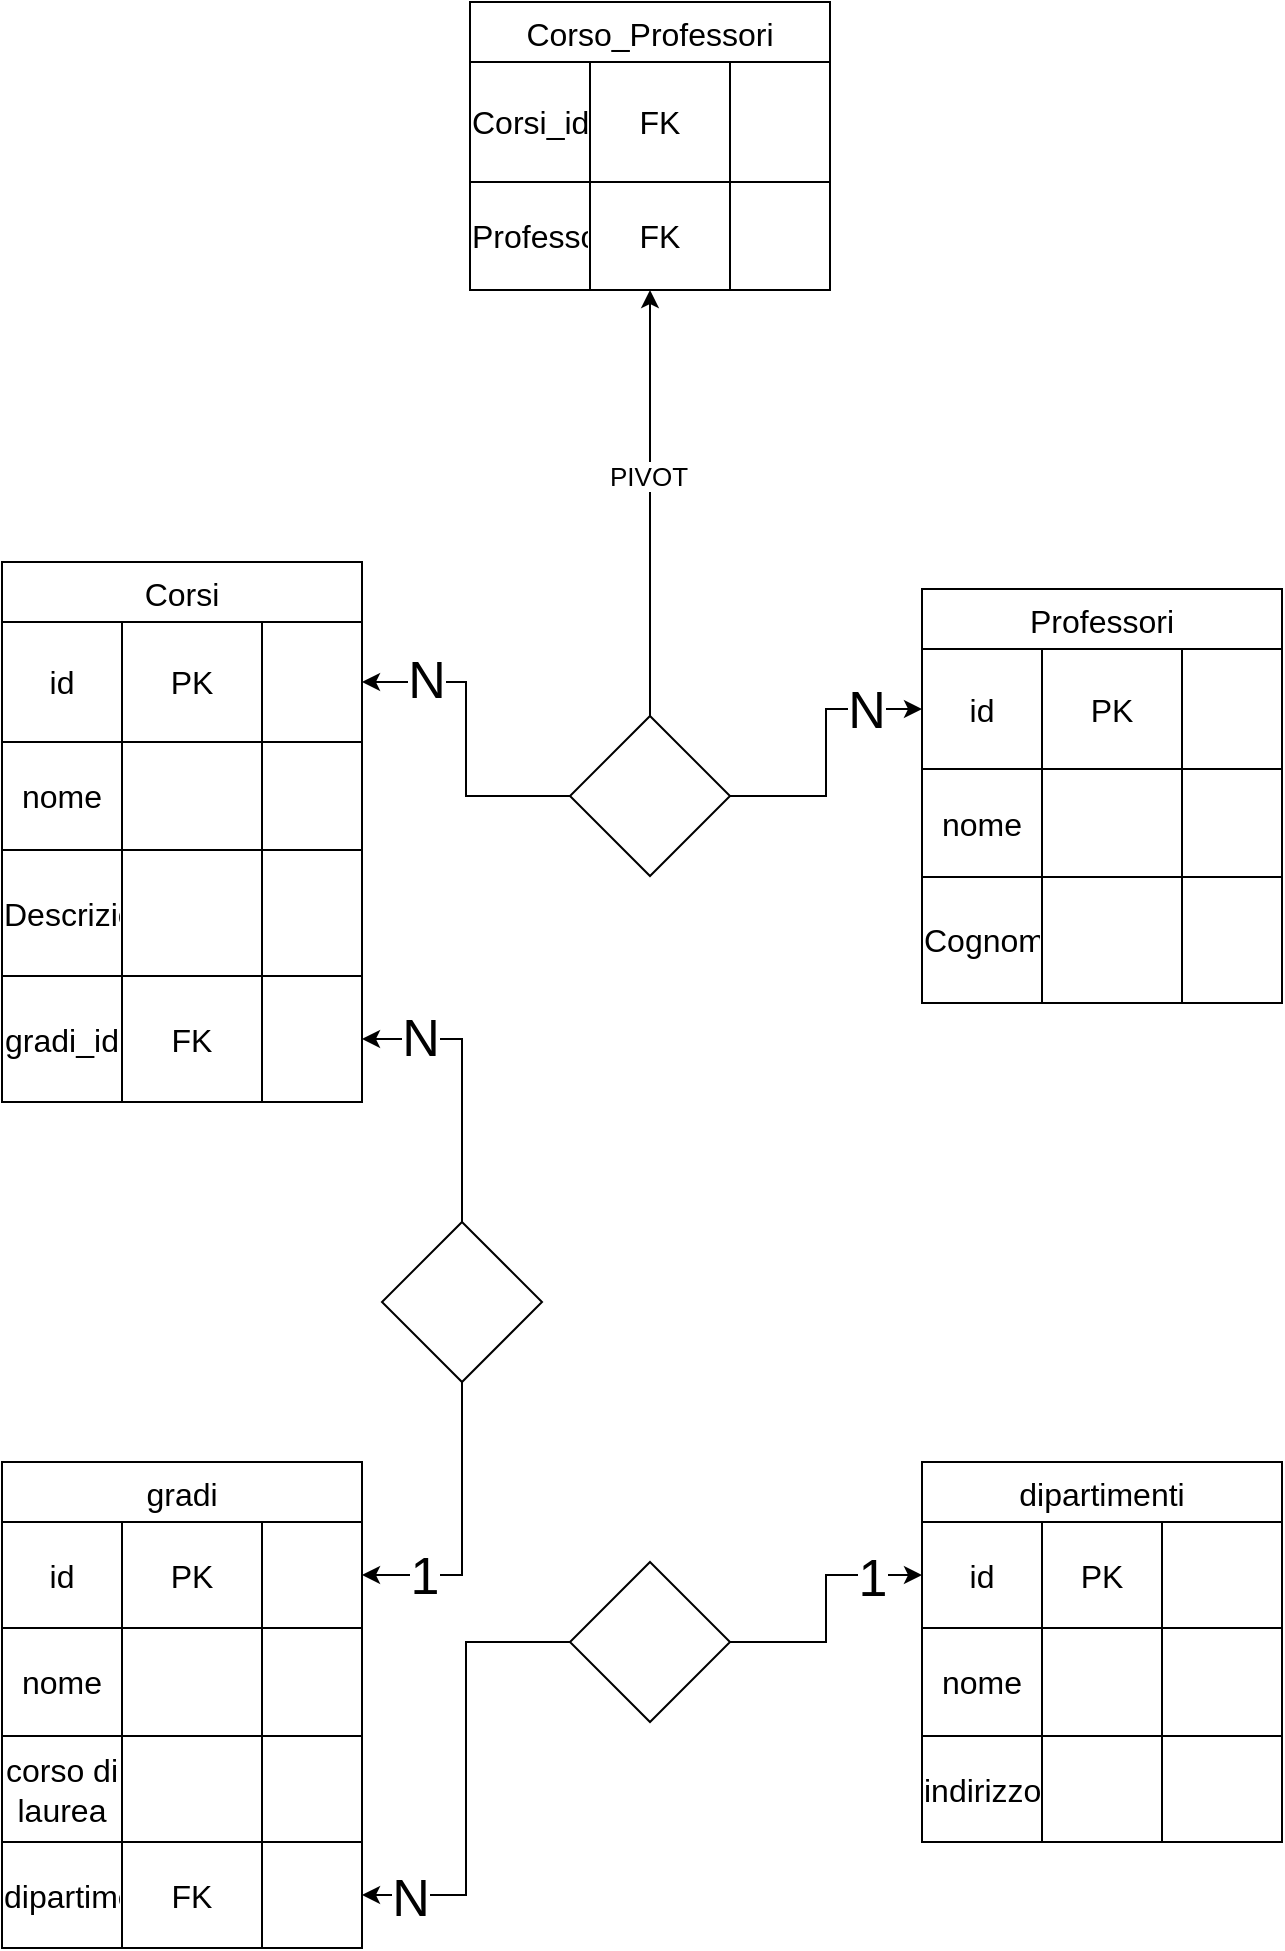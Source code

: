 <mxfile version="26.1.0">
  <diagram id="prtHgNgQTEPvFCAcTncT" name="Page-1">
    <mxGraphModel dx="1050" dy="1691" grid="1" gridSize="10" guides="1" tooltips="1" connect="1" arrows="1" fold="1" page="1" pageScale="1" pageWidth="827" pageHeight="1169" math="0" shadow="0">
      <root>
        <mxCell id="0" />
        <mxCell id="1" parent="0" />
        <mxCell id="T_V5Q2Dp485rtMfQFN_E-1" value="dipartimenti" style="shape=table;startSize=30;container=1;collapsible=0;childLayout=tableLayout;strokeColor=default;fontSize=16;" vertex="1" parent="1">
          <mxGeometry x="550" y="200" width="180" height="190" as="geometry" />
        </mxCell>
        <mxCell id="T_V5Q2Dp485rtMfQFN_E-2" value="" style="shape=tableRow;horizontal=0;startSize=0;swimlaneHead=0;swimlaneBody=0;strokeColor=inherit;top=0;left=0;bottom=0;right=0;collapsible=0;dropTarget=0;fillColor=none;points=[[0,0.5],[1,0.5]];portConstraint=eastwest;fontSize=16;" vertex="1" parent="T_V5Q2Dp485rtMfQFN_E-1">
          <mxGeometry y="30" width="180" height="53" as="geometry" />
        </mxCell>
        <mxCell id="T_V5Q2Dp485rtMfQFN_E-3" value="id" style="shape=partialRectangle;html=1;whiteSpace=wrap;connectable=0;strokeColor=inherit;overflow=hidden;fillColor=none;top=0;left=0;bottom=0;right=0;pointerEvents=1;fontSize=16;" vertex="1" parent="T_V5Q2Dp485rtMfQFN_E-2">
          <mxGeometry width="60" height="53" as="geometry">
            <mxRectangle width="60" height="53" as="alternateBounds" />
          </mxGeometry>
        </mxCell>
        <mxCell id="T_V5Q2Dp485rtMfQFN_E-4" value="PK" style="shape=partialRectangle;html=1;whiteSpace=wrap;connectable=0;strokeColor=inherit;overflow=hidden;fillColor=none;top=0;left=0;bottom=0;right=0;pointerEvents=1;fontSize=16;" vertex="1" parent="T_V5Q2Dp485rtMfQFN_E-2">
          <mxGeometry x="60" width="60" height="53" as="geometry">
            <mxRectangle width="60" height="53" as="alternateBounds" />
          </mxGeometry>
        </mxCell>
        <mxCell id="T_V5Q2Dp485rtMfQFN_E-5" value="" style="shape=partialRectangle;html=1;whiteSpace=wrap;connectable=0;strokeColor=inherit;overflow=hidden;fillColor=none;top=0;left=0;bottom=0;right=0;pointerEvents=1;fontSize=16;" vertex="1" parent="T_V5Q2Dp485rtMfQFN_E-2">
          <mxGeometry x="120" width="60" height="53" as="geometry">
            <mxRectangle width="60" height="53" as="alternateBounds" />
          </mxGeometry>
        </mxCell>
        <mxCell id="T_V5Q2Dp485rtMfQFN_E-6" value="" style="shape=tableRow;horizontal=0;startSize=0;swimlaneHead=0;swimlaneBody=0;strokeColor=inherit;top=0;left=0;bottom=0;right=0;collapsible=0;dropTarget=0;fillColor=none;points=[[0,0.5],[1,0.5]];portConstraint=eastwest;fontSize=16;" vertex="1" parent="T_V5Q2Dp485rtMfQFN_E-1">
          <mxGeometry y="83" width="180" height="54" as="geometry" />
        </mxCell>
        <mxCell id="T_V5Q2Dp485rtMfQFN_E-7" value="nome" style="shape=partialRectangle;html=1;whiteSpace=wrap;connectable=0;strokeColor=inherit;overflow=hidden;fillColor=none;top=0;left=0;bottom=0;right=0;pointerEvents=1;fontSize=16;" vertex="1" parent="T_V5Q2Dp485rtMfQFN_E-6">
          <mxGeometry width="60" height="54" as="geometry">
            <mxRectangle width="60" height="54" as="alternateBounds" />
          </mxGeometry>
        </mxCell>
        <mxCell id="T_V5Q2Dp485rtMfQFN_E-8" value="" style="shape=partialRectangle;html=1;whiteSpace=wrap;connectable=0;strokeColor=inherit;overflow=hidden;fillColor=none;top=0;left=0;bottom=0;right=0;pointerEvents=1;fontSize=16;" vertex="1" parent="T_V5Q2Dp485rtMfQFN_E-6">
          <mxGeometry x="60" width="60" height="54" as="geometry">
            <mxRectangle width="60" height="54" as="alternateBounds" />
          </mxGeometry>
        </mxCell>
        <mxCell id="T_V5Q2Dp485rtMfQFN_E-9" value="" style="shape=partialRectangle;html=1;whiteSpace=wrap;connectable=0;strokeColor=inherit;overflow=hidden;fillColor=none;top=0;left=0;bottom=0;right=0;pointerEvents=1;fontSize=16;" vertex="1" parent="T_V5Q2Dp485rtMfQFN_E-6">
          <mxGeometry x="120" width="60" height="54" as="geometry">
            <mxRectangle width="60" height="54" as="alternateBounds" />
          </mxGeometry>
        </mxCell>
        <mxCell id="T_V5Q2Dp485rtMfQFN_E-10" value="" style="shape=tableRow;horizontal=0;startSize=0;swimlaneHead=0;swimlaneBody=0;strokeColor=inherit;top=0;left=0;bottom=0;right=0;collapsible=0;dropTarget=0;fillColor=none;points=[[0,0.5],[1,0.5]];portConstraint=eastwest;fontSize=16;" vertex="1" parent="T_V5Q2Dp485rtMfQFN_E-1">
          <mxGeometry y="137" width="180" height="53" as="geometry" />
        </mxCell>
        <mxCell id="T_V5Q2Dp485rtMfQFN_E-11" value="indirizzo" style="shape=partialRectangle;html=1;whiteSpace=wrap;connectable=0;strokeColor=inherit;overflow=hidden;fillColor=none;top=0;left=0;bottom=0;right=0;pointerEvents=1;fontSize=16;" vertex="1" parent="T_V5Q2Dp485rtMfQFN_E-10">
          <mxGeometry width="60" height="53" as="geometry">
            <mxRectangle width="60" height="53" as="alternateBounds" />
          </mxGeometry>
        </mxCell>
        <mxCell id="T_V5Q2Dp485rtMfQFN_E-12" value="" style="shape=partialRectangle;html=1;whiteSpace=wrap;connectable=0;strokeColor=inherit;overflow=hidden;fillColor=none;top=0;left=0;bottom=0;right=0;pointerEvents=1;fontSize=16;" vertex="1" parent="T_V5Q2Dp485rtMfQFN_E-10">
          <mxGeometry x="60" width="60" height="53" as="geometry">
            <mxRectangle width="60" height="53" as="alternateBounds" />
          </mxGeometry>
        </mxCell>
        <mxCell id="T_V5Q2Dp485rtMfQFN_E-13" value="" style="shape=partialRectangle;html=1;whiteSpace=wrap;connectable=0;strokeColor=inherit;overflow=hidden;fillColor=none;top=0;left=0;bottom=0;right=0;pointerEvents=1;fontSize=16;" vertex="1" parent="T_V5Q2Dp485rtMfQFN_E-10">
          <mxGeometry x="120" width="60" height="53" as="geometry">
            <mxRectangle width="60" height="53" as="alternateBounds" />
          </mxGeometry>
        </mxCell>
        <mxCell id="T_V5Q2Dp485rtMfQFN_E-14" value="gradi" style="shape=table;startSize=30;container=1;collapsible=0;childLayout=tableLayout;strokeColor=default;fontSize=16;" vertex="1" parent="1">
          <mxGeometry x="90" y="200" width="180" height="243" as="geometry" />
        </mxCell>
        <mxCell id="T_V5Q2Dp485rtMfQFN_E-15" value="" style="shape=tableRow;horizontal=0;startSize=0;swimlaneHead=0;swimlaneBody=0;strokeColor=inherit;top=0;left=0;bottom=0;right=0;collapsible=0;dropTarget=0;fillColor=none;points=[[0,0.5],[1,0.5]];portConstraint=eastwest;fontSize=16;" vertex="1" parent="T_V5Q2Dp485rtMfQFN_E-14">
          <mxGeometry y="30" width="180" height="53" as="geometry" />
        </mxCell>
        <mxCell id="T_V5Q2Dp485rtMfQFN_E-16" value="id" style="shape=partialRectangle;html=1;whiteSpace=wrap;connectable=0;strokeColor=inherit;overflow=hidden;fillColor=none;top=0;left=0;bottom=0;right=0;pointerEvents=1;fontSize=16;" vertex="1" parent="T_V5Q2Dp485rtMfQFN_E-15">
          <mxGeometry width="60" height="53" as="geometry">
            <mxRectangle width="60" height="53" as="alternateBounds" />
          </mxGeometry>
        </mxCell>
        <mxCell id="T_V5Q2Dp485rtMfQFN_E-17" value="PK" style="shape=partialRectangle;html=1;whiteSpace=wrap;connectable=0;strokeColor=inherit;overflow=hidden;fillColor=none;top=0;left=0;bottom=0;right=0;pointerEvents=1;fontSize=16;" vertex="1" parent="T_V5Q2Dp485rtMfQFN_E-15">
          <mxGeometry x="60" width="70" height="53" as="geometry">
            <mxRectangle width="70" height="53" as="alternateBounds" />
          </mxGeometry>
        </mxCell>
        <mxCell id="T_V5Q2Dp485rtMfQFN_E-18" value="" style="shape=partialRectangle;html=1;whiteSpace=wrap;connectable=0;strokeColor=inherit;overflow=hidden;fillColor=none;top=0;left=0;bottom=0;right=0;pointerEvents=1;fontSize=16;" vertex="1" parent="T_V5Q2Dp485rtMfQFN_E-15">
          <mxGeometry x="130" width="50" height="53" as="geometry">
            <mxRectangle width="50" height="53" as="alternateBounds" />
          </mxGeometry>
        </mxCell>
        <mxCell id="T_V5Q2Dp485rtMfQFN_E-19" value="" style="shape=tableRow;horizontal=0;startSize=0;swimlaneHead=0;swimlaneBody=0;strokeColor=inherit;top=0;left=0;bottom=0;right=0;collapsible=0;dropTarget=0;fillColor=none;points=[[0,0.5],[1,0.5]];portConstraint=eastwest;fontSize=16;" vertex="1" parent="T_V5Q2Dp485rtMfQFN_E-14">
          <mxGeometry y="83" width="180" height="54" as="geometry" />
        </mxCell>
        <mxCell id="T_V5Q2Dp485rtMfQFN_E-20" value="nome" style="shape=partialRectangle;html=1;whiteSpace=wrap;connectable=0;strokeColor=inherit;overflow=hidden;fillColor=none;top=0;left=0;bottom=0;right=0;pointerEvents=1;fontSize=16;" vertex="1" parent="T_V5Q2Dp485rtMfQFN_E-19">
          <mxGeometry width="60" height="54" as="geometry">
            <mxRectangle width="60" height="54" as="alternateBounds" />
          </mxGeometry>
        </mxCell>
        <mxCell id="T_V5Q2Dp485rtMfQFN_E-21" value="" style="shape=partialRectangle;html=1;whiteSpace=wrap;connectable=0;strokeColor=inherit;overflow=hidden;fillColor=none;top=0;left=0;bottom=0;right=0;pointerEvents=1;fontSize=16;" vertex="1" parent="T_V5Q2Dp485rtMfQFN_E-19">
          <mxGeometry x="60" width="70" height="54" as="geometry">
            <mxRectangle width="70" height="54" as="alternateBounds" />
          </mxGeometry>
        </mxCell>
        <mxCell id="T_V5Q2Dp485rtMfQFN_E-22" value="" style="shape=partialRectangle;html=1;whiteSpace=wrap;connectable=0;strokeColor=inherit;overflow=hidden;fillColor=none;top=0;left=0;bottom=0;right=0;pointerEvents=1;fontSize=16;" vertex="1" parent="T_V5Q2Dp485rtMfQFN_E-19">
          <mxGeometry x="130" width="50" height="54" as="geometry">
            <mxRectangle width="50" height="54" as="alternateBounds" />
          </mxGeometry>
        </mxCell>
        <mxCell id="T_V5Q2Dp485rtMfQFN_E-23" value="" style="shape=tableRow;horizontal=0;startSize=0;swimlaneHead=0;swimlaneBody=0;strokeColor=inherit;top=0;left=0;bottom=0;right=0;collapsible=0;dropTarget=0;fillColor=none;points=[[0,0.5],[1,0.5]];portConstraint=eastwest;fontSize=16;" vertex="1" parent="T_V5Q2Dp485rtMfQFN_E-14">
          <mxGeometry y="137" width="180" height="53" as="geometry" />
        </mxCell>
        <mxCell id="T_V5Q2Dp485rtMfQFN_E-24" value="corso di laurea" style="shape=partialRectangle;html=1;whiteSpace=wrap;connectable=0;strokeColor=inherit;overflow=hidden;fillColor=none;top=0;left=0;bottom=0;right=0;pointerEvents=1;fontSize=16;" vertex="1" parent="T_V5Q2Dp485rtMfQFN_E-23">
          <mxGeometry width="60" height="53" as="geometry">
            <mxRectangle width="60" height="53" as="alternateBounds" />
          </mxGeometry>
        </mxCell>
        <mxCell id="T_V5Q2Dp485rtMfQFN_E-25" value="" style="shape=partialRectangle;html=1;whiteSpace=wrap;connectable=0;strokeColor=inherit;overflow=hidden;fillColor=none;top=0;left=0;bottom=0;right=0;pointerEvents=1;fontSize=16;" vertex="1" parent="T_V5Q2Dp485rtMfQFN_E-23">
          <mxGeometry x="60" width="70" height="53" as="geometry">
            <mxRectangle width="70" height="53" as="alternateBounds" />
          </mxGeometry>
        </mxCell>
        <mxCell id="T_V5Q2Dp485rtMfQFN_E-26" value="" style="shape=partialRectangle;html=1;whiteSpace=wrap;connectable=0;strokeColor=inherit;overflow=hidden;fillColor=none;top=0;left=0;bottom=0;right=0;pointerEvents=1;fontSize=16;" vertex="1" parent="T_V5Q2Dp485rtMfQFN_E-23">
          <mxGeometry x="130" width="50" height="53" as="geometry">
            <mxRectangle width="50" height="53" as="alternateBounds" />
          </mxGeometry>
        </mxCell>
        <mxCell id="T_V5Q2Dp485rtMfQFN_E-29" style="shape=tableRow;horizontal=0;startSize=0;swimlaneHead=0;swimlaneBody=0;strokeColor=inherit;top=0;left=0;bottom=0;right=0;collapsible=0;dropTarget=0;fillColor=none;points=[[0,0.5],[1,0.5]];portConstraint=eastwest;fontSize=16;" vertex="1" parent="T_V5Q2Dp485rtMfQFN_E-14">
          <mxGeometry y="190" width="180" height="53" as="geometry" />
        </mxCell>
        <mxCell id="T_V5Q2Dp485rtMfQFN_E-30" value="dipartimento_id" style="shape=partialRectangle;html=1;whiteSpace=wrap;connectable=0;strokeColor=inherit;overflow=hidden;fillColor=none;top=0;left=0;bottom=0;right=0;pointerEvents=1;fontSize=16;" vertex="1" parent="T_V5Q2Dp485rtMfQFN_E-29">
          <mxGeometry width="60" height="53" as="geometry">
            <mxRectangle width="60" height="53" as="alternateBounds" />
          </mxGeometry>
        </mxCell>
        <mxCell id="T_V5Q2Dp485rtMfQFN_E-31" value="FK" style="shape=partialRectangle;html=1;whiteSpace=wrap;connectable=0;strokeColor=inherit;overflow=hidden;fillColor=none;top=0;left=0;bottom=0;right=0;pointerEvents=1;fontSize=16;" vertex="1" parent="T_V5Q2Dp485rtMfQFN_E-29">
          <mxGeometry x="60" width="70" height="53" as="geometry">
            <mxRectangle width="70" height="53" as="alternateBounds" />
          </mxGeometry>
        </mxCell>
        <mxCell id="T_V5Q2Dp485rtMfQFN_E-32" style="shape=partialRectangle;html=1;whiteSpace=wrap;connectable=0;strokeColor=inherit;overflow=hidden;fillColor=none;top=0;left=0;bottom=0;right=0;pointerEvents=1;fontSize=16;" vertex="1" parent="T_V5Q2Dp485rtMfQFN_E-29">
          <mxGeometry x="130" width="50" height="53" as="geometry">
            <mxRectangle width="50" height="53" as="alternateBounds" />
          </mxGeometry>
        </mxCell>
        <mxCell id="T_V5Q2Dp485rtMfQFN_E-33" style="edgeStyle=orthogonalEdgeStyle;rounded=0;orthogonalLoop=1;jettySize=auto;html=1;exitX=1;exitY=0.5;exitDx=0;exitDy=0;entryX=0;entryY=0.5;entryDx=0;entryDy=0;" edge="1" parent="1" source="T_V5Q2Dp485rtMfQFN_E-27" target="T_V5Q2Dp485rtMfQFN_E-2">
          <mxGeometry relative="1" as="geometry" />
        </mxCell>
        <mxCell id="T_V5Q2Dp485rtMfQFN_E-37" value="1" style="edgeLabel;html=1;align=center;verticalAlign=middle;resizable=0;points=[];fontSize=26;" vertex="1" connectable="0" parent="T_V5Q2Dp485rtMfQFN_E-33">
          <mxGeometry x="0.617" y="-1" relative="1" as="geometry">
            <mxPoint as="offset" />
          </mxGeometry>
        </mxCell>
        <mxCell id="T_V5Q2Dp485rtMfQFN_E-34" style="edgeStyle=orthogonalEdgeStyle;rounded=0;orthogonalLoop=1;jettySize=auto;html=1;exitX=0;exitY=0.5;exitDx=0;exitDy=0;entryX=1;entryY=0.5;entryDx=0;entryDy=0;" edge="1" parent="1" source="T_V5Q2Dp485rtMfQFN_E-27" target="T_V5Q2Dp485rtMfQFN_E-29">
          <mxGeometry relative="1" as="geometry" />
        </mxCell>
        <mxCell id="T_V5Q2Dp485rtMfQFN_E-35" value="N" style="edgeLabel;html=1;align=center;verticalAlign=middle;resizable=0;points=[];fontSize=26;" vertex="1" connectable="0" parent="T_V5Q2Dp485rtMfQFN_E-34">
          <mxGeometry x="0.79" y="1" relative="1" as="geometry">
            <mxPoint as="offset" />
          </mxGeometry>
        </mxCell>
        <mxCell id="T_V5Q2Dp485rtMfQFN_E-27" value="" style="rhombus;whiteSpace=wrap;html=1;" vertex="1" parent="1">
          <mxGeometry x="374" y="250" width="80" height="80" as="geometry" />
        </mxCell>
        <mxCell id="T_V5Q2Dp485rtMfQFN_E-38" value="Corsi" style="shape=table;startSize=30;container=1;collapsible=0;childLayout=tableLayout;strokeColor=default;fontSize=16;" vertex="1" parent="1">
          <mxGeometry x="90" y="-250" width="180" height="270" as="geometry" />
        </mxCell>
        <mxCell id="T_V5Q2Dp485rtMfQFN_E-39" value="" style="shape=tableRow;horizontal=0;startSize=0;swimlaneHead=0;swimlaneBody=0;strokeColor=inherit;top=0;left=0;bottom=0;right=0;collapsible=0;dropTarget=0;fillColor=none;points=[[0,0.5],[1,0.5]];portConstraint=eastwest;fontSize=16;" vertex="1" parent="T_V5Q2Dp485rtMfQFN_E-38">
          <mxGeometry y="30" width="180" height="60" as="geometry" />
        </mxCell>
        <mxCell id="T_V5Q2Dp485rtMfQFN_E-40" value="id" style="shape=partialRectangle;html=1;whiteSpace=wrap;connectable=0;strokeColor=inherit;overflow=hidden;fillColor=none;top=0;left=0;bottom=0;right=0;pointerEvents=1;fontSize=16;" vertex="1" parent="T_V5Q2Dp485rtMfQFN_E-39">
          <mxGeometry width="60" height="60" as="geometry">
            <mxRectangle width="60" height="60" as="alternateBounds" />
          </mxGeometry>
        </mxCell>
        <mxCell id="T_V5Q2Dp485rtMfQFN_E-41" value="PK" style="shape=partialRectangle;html=1;whiteSpace=wrap;connectable=0;strokeColor=inherit;overflow=hidden;fillColor=none;top=0;left=0;bottom=0;right=0;pointerEvents=1;fontSize=16;" vertex="1" parent="T_V5Q2Dp485rtMfQFN_E-39">
          <mxGeometry x="60" width="70" height="60" as="geometry">
            <mxRectangle width="70" height="60" as="alternateBounds" />
          </mxGeometry>
        </mxCell>
        <mxCell id="T_V5Q2Dp485rtMfQFN_E-42" value="" style="shape=partialRectangle;html=1;whiteSpace=wrap;connectable=0;strokeColor=inherit;overflow=hidden;fillColor=none;top=0;left=0;bottom=0;right=0;pointerEvents=1;fontSize=16;" vertex="1" parent="T_V5Q2Dp485rtMfQFN_E-39">
          <mxGeometry x="130" width="50" height="60" as="geometry">
            <mxRectangle width="50" height="60" as="alternateBounds" />
          </mxGeometry>
        </mxCell>
        <mxCell id="T_V5Q2Dp485rtMfQFN_E-43" value="" style="shape=tableRow;horizontal=0;startSize=0;swimlaneHead=0;swimlaneBody=0;strokeColor=inherit;top=0;left=0;bottom=0;right=0;collapsible=0;dropTarget=0;fillColor=none;points=[[0,0.5],[1,0.5]];portConstraint=eastwest;fontSize=16;" vertex="1" parent="T_V5Q2Dp485rtMfQFN_E-38">
          <mxGeometry y="90" width="180" height="54" as="geometry" />
        </mxCell>
        <mxCell id="T_V5Q2Dp485rtMfQFN_E-44" value="nome" style="shape=partialRectangle;html=1;whiteSpace=wrap;connectable=0;strokeColor=inherit;overflow=hidden;fillColor=none;top=0;left=0;bottom=0;right=0;pointerEvents=1;fontSize=16;" vertex="1" parent="T_V5Q2Dp485rtMfQFN_E-43">
          <mxGeometry width="60" height="54" as="geometry">
            <mxRectangle width="60" height="54" as="alternateBounds" />
          </mxGeometry>
        </mxCell>
        <mxCell id="T_V5Q2Dp485rtMfQFN_E-45" value="" style="shape=partialRectangle;html=1;whiteSpace=wrap;connectable=0;strokeColor=inherit;overflow=hidden;fillColor=none;top=0;left=0;bottom=0;right=0;pointerEvents=1;fontSize=16;" vertex="1" parent="T_V5Q2Dp485rtMfQFN_E-43">
          <mxGeometry x="60" width="70" height="54" as="geometry">
            <mxRectangle width="70" height="54" as="alternateBounds" />
          </mxGeometry>
        </mxCell>
        <mxCell id="T_V5Q2Dp485rtMfQFN_E-46" value="" style="shape=partialRectangle;html=1;whiteSpace=wrap;connectable=0;strokeColor=inherit;overflow=hidden;fillColor=none;top=0;left=0;bottom=0;right=0;pointerEvents=1;fontSize=16;" vertex="1" parent="T_V5Q2Dp485rtMfQFN_E-43">
          <mxGeometry x="130" width="50" height="54" as="geometry">
            <mxRectangle width="50" height="54" as="alternateBounds" />
          </mxGeometry>
        </mxCell>
        <mxCell id="T_V5Q2Dp485rtMfQFN_E-47" value="" style="shape=tableRow;horizontal=0;startSize=0;swimlaneHead=0;swimlaneBody=0;strokeColor=inherit;top=0;left=0;bottom=0;right=0;collapsible=0;dropTarget=0;fillColor=none;points=[[0,0.5],[1,0.5]];portConstraint=eastwest;fontSize=16;" vertex="1" parent="T_V5Q2Dp485rtMfQFN_E-38">
          <mxGeometry y="144" width="180" height="63" as="geometry" />
        </mxCell>
        <mxCell id="T_V5Q2Dp485rtMfQFN_E-48" value="Descrizione" style="shape=partialRectangle;html=1;whiteSpace=wrap;connectable=0;strokeColor=inherit;overflow=hidden;fillColor=none;top=0;left=0;bottom=0;right=0;pointerEvents=1;fontSize=16;" vertex="1" parent="T_V5Q2Dp485rtMfQFN_E-47">
          <mxGeometry width="60" height="63" as="geometry">
            <mxRectangle width="60" height="63" as="alternateBounds" />
          </mxGeometry>
        </mxCell>
        <mxCell id="T_V5Q2Dp485rtMfQFN_E-49" value="" style="shape=partialRectangle;html=1;whiteSpace=wrap;connectable=0;strokeColor=inherit;overflow=hidden;fillColor=none;top=0;left=0;bottom=0;right=0;pointerEvents=1;fontSize=16;" vertex="1" parent="T_V5Q2Dp485rtMfQFN_E-47">
          <mxGeometry x="60" width="70" height="63" as="geometry">
            <mxRectangle width="70" height="63" as="alternateBounds" />
          </mxGeometry>
        </mxCell>
        <mxCell id="T_V5Q2Dp485rtMfQFN_E-50" value="" style="shape=partialRectangle;html=1;whiteSpace=wrap;connectable=0;strokeColor=inherit;overflow=hidden;fillColor=none;top=0;left=0;bottom=0;right=0;pointerEvents=1;fontSize=16;" vertex="1" parent="T_V5Q2Dp485rtMfQFN_E-47">
          <mxGeometry x="130" width="50" height="63" as="geometry">
            <mxRectangle width="50" height="63" as="alternateBounds" />
          </mxGeometry>
        </mxCell>
        <mxCell id="T_V5Q2Dp485rtMfQFN_E-56" style="shape=tableRow;horizontal=0;startSize=0;swimlaneHead=0;swimlaneBody=0;strokeColor=inherit;top=0;left=0;bottom=0;right=0;collapsible=0;dropTarget=0;fillColor=none;points=[[0,0.5],[1,0.5]];portConstraint=eastwest;fontSize=16;" vertex="1" parent="T_V5Q2Dp485rtMfQFN_E-38">
          <mxGeometry y="207" width="180" height="63" as="geometry" />
        </mxCell>
        <mxCell id="T_V5Q2Dp485rtMfQFN_E-57" value="gradi_id" style="shape=partialRectangle;html=1;whiteSpace=wrap;connectable=0;strokeColor=inherit;overflow=hidden;fillColor=none;top=0;left=0;bottom=0;right=0;pointerEvents=1;fontSize=16;" vertex="1" parent="T_V5Q2Dp485rtMfQFN_E-56">
          <mxGeometry width="60" height="63" as="geometry">
            <mxRectangle width="60" height="63" as="alternateBounds" />
          </mxGeometry>
        </mxCell>
        <mxCell id="T_V5Q2Dp485rtMfQFN_E-58" value="FK" style="shape=partialRectangle;html=1;whiteSpace=wrap;connectable=0;strokeColor=inherit;overflow=hidden;fillColor=none;top=0;left=0;bottom=0;right=0;pointerEvents=1;fontSize=16;" vertex="1" parent="T_V5Q2Dp485rtMfQFN_E-56">
          <mxGeometry x="60" width="70" height="63" as="geometry">
            <mxRectangle width="70" height="63" as="alternateBounds" />
          </mxGeometry>
        </mxCell>
        <mxCell id="T_V5Q2Dp485rtMfQFN_E-59" style="shape=partialRectangle;html=1;whiteSpace=wrap;connectable=0;strokeColor=inherit;overflow=hidden;fillColor=none;top=0;left=0;bottom=0;right=0;pointerEvents=1;fontSize=16;" vertex="1" parent="T_V5Q2Dp485rtMfQFN_E-56">
          <mxGeometry x="130" width="50" height="63" as="geometry">
            <mxRectangle width="50" height="63" as="alternateBounds" />
          </mxGeometry>
        </mxCell>
        <mxCell id="T_V5Q2Dp485rtMfQFN_E-60" style="edgeStyle=orthogonalEdgeStyle;rounded=0;orthogonalLoop=1;jettySize=auto;html=1;exitX=0.5;exitY=0;exitDx=0;exitDy=0;entryX=1;entryY=0.5;entryDx=0;entryDy=0;" edge="1" parent="1" source="T_V5Q2Dp485rtMfQFN_E-55" target="T_V5Q2Dp485rtMfQFN_E-56">
          <mxGeometry relative="1" as="geometry" />
        </mxCell>
        <mxCell id="T_V5Q2Dp485rtMfQFN_E-62" value="N" style="edgeLabel;html=1;align=center;verticalAlign=middle;resizable=0;points=[];fontSize=26;" vertex="1" connectable="0" parent="T_V5Q2Dp485rtMfQFN_E-60">
          <mxGeometry x="0.599" y="-1" relative="1" as="geometry">
            <mxPoint as="offset" />
          </mxGeometry>
        </mxCell>
        <mxCell id="T_V5Q2Dp485rtMfQFN_E-61" style="edgeStyle=orthogonalEdgeStyle;rounded=0;orthogonalLoop=1;jettySize=auto;html=1;exitX=0.5;exitY=1;exitDx=0;exitDy=0;entryX=1;entryY=0.5;entryDx=0;entryDy=0;" edge="1" parent="1" source="T_V5Q2Dp485rtMfQFN_E-55" target="T_V5Q2Dp485rtMfQFN_E-15">
          <mxGeometry relative="1" as="geometry" />
        </mxCell>
        <mxCell id="T_V5Q2Dp485rtMfQFN_E-65" value="1" style="edgeLabel;html=1;align=center;verticalAlign=middle;resizable=0;points=[];fontSize=26;" vertex="1" connectable="0" parent="T_V5Q2Dp485rtMfQFN_E-61">
          <mxGeometry x="0.585" relative="1" as="geometry">
            <mxPoint as="offset" />
          </mxGeometry>
        </mxCell>
        <mxCell id="T_V5Q2Dp485rtMfQFN_E-55" value="" style="rhombus;whiteSpace=wrap;html=1;" vertex="1" parent="1">
          <mxGeometry x="280" y="80" width="80" height="80" as="geometry" />
        </mxCell>
        <mxCell id="T_V5Q2Dp485rtMfQFN_E-66" value="Professori" style="shape=table;startSize=30;container=1;collapsible=0;childLayout=tableLayout;strokeColor=default;fontSize=16;" vertex="1" parent="1">
          <mxGeometry x="550" y="-236.5" width="180" height="207" as="geometry" />
        </mxCell>
        <mxCell id="T_V5Q2Dp485rtMfQFN_E-67" value="" style="shape=tableRow;horizontal=0;startSize=0;swimlaneHead=0;swimlaneBody=0;strokeColor=inherit;top=0;left=0;bottom=0;right=0;collapsible=0;dropTarget=0;fillColor=none;points=[[0,0.5],[1,0.5]];portConstraint=eastwest;fontSize=16;" vertex="1" parent="T_V5Q2Dp485rtMfQFN_E-66">
          <mxGeometry y="30" width="180" height="60" as="geometry" />
        </mxCell>
        <mxCell id="T_V5Q2Dp485rtMfQFN_E-68" value="id" style="shape=partialRectangle;html=1;whiteSpace=wrap;connectable=0;strokeColor=inherit;overflow=hidden;fillColor=none;top=0;left=0;bottom=0;right=0;pointerEvents=1;fontSize=16;" vertex="1" parent="T_V5Q2Dp485rtMfQFN_E-67">
          <mxGeometry width="60" height="60" as="geometry">
            <mxRectangle width="60" height="60" as="alternateBounds" />
          </mxGeometry>
        </mxCell>
        <mxCell id="T_V5Q2Dp485rtMfQFN_E-69" value="PK" style="shape=partialRectangle;html=1;whiteSpace=wrap;connectable=0;strokeColor=inherit;overflow=hidden;fillColor=none;top=0;left=0;bottom=0;right=0;pointerEvents=1;fontSize=16;" vertex="1" parent="T_V5Q2Dp485rtMfQFN_E-67">
          <mxGeometry x="60" width="70" height="60" as="geometry">
            <mxRectangle width="70" height="60" as="alternateBounds" />
          </mxGeometry>
        </mxCell>
        <mxCell id="T_V5Q2Dp485rtMfQFN_E-70" value="" style="shape=partialRectangle;html=1;whiteSpace=wrap;connectable=0;strokeColor=inherit;overflow=hidden;fillColor=none;top=0;left=0;bottom=0;right=0;pointerEvents=1;fontSize=16;" vertex="1" parent="T_V5Q2Dp485rtMfQFN_E-67">
          <mxGeometry x="130" width="50" height="60" as="geometry">
            <mxRectangle width="50" height="60" as="alternateBounds" />
          </mxGeometry>
        </mxCell>
        <mxCell id="T_V5Q2Dp485rtMfQFN_E-71" value="" style="shape=tableRow;horizontal=0;startSize=0;swimlaneHead=0;swimlaneBody=0;strokeColor=inherit;top=0;left=0;bottom=0;right=0;collapsible=0;dropTarget=0;fillColor=none;points=[[0,0.5],[1,0.5]];portConstraint=eastwest;fontSize=16;" vertex="1" parent="T_V5Q2Dp485rtMfQFN_E-66">
          <mxGeometry y="90" width="180" height="54" as="geometry" />
        </mxCell>
        <mxCell id="T_V5Q2Dp485rtMfQFN_E-72" value="nome" style="shape=partialRectangle;html=1;whiteSpace=wrap;connectable=0;strokeColor=inherit;overflow=hidden;fillColor=none;top=0;left=0;bottom=0;right=0;pointerEvents=1;fontSize=16;" vertex="1" parent="T_V5Q2Dp485rtMfQFN_E-71">
          <mxGeometry width="60" height="54" as="geometry">
            <mxRectangle width="60" height="54" as="alternateBounds" />
          </mxGeometry>
        </mxCell>
        <mxCell id="T_V5Q2Dp485rtMfQFN_E-73" value="" style="shape=partialRectangle;html=1;whiteSpace=wrap;connectable=0;strokeColor=inherit;overflow=hidden;fillColor=none;top=0;left=0;bottom=0;right=0;pointerEvents=1;fontSize=16;" vertex="1" parent="T_V5Q2Dp485rtMfQFN_E-71">
          <mxGeometry x="60" width="70" height="54" as="geometry">
            <mxRectangle width="70" height="54" as="alternateBounds" />
          </mxGeometry>
        </mxCell>
        <mxCell id="T_V5Q2Dp485rtMfQFN_E-74" value="" style="shape=partialRectangle;html=1;whiteSpace=wrap;connectable=0;strokeColor=inherit;overflow=hidden;fillColor=none;top=0;left=0;bottom=0;right=0;pointerEvents=1;fontSize=16;" vertex="1" parent="T_V5Q2Dp485rtMfQFN_E-71">
          <mxGeometry x="130" width="50" height="54" as="geometry">
            <mxRectangle width="50" height="54" as="alternateBounds" />
          </mxGeometry>
        </mxCell>
        <mxCell id="T_V5Q2Dp485rtMfQFN_E-75" value="" style="shape=tableRow;horizontal=0;startSize=0;swimlaneHead=0;swimlaneBody=0;strokeColor=inherit;top=0;left=0;bottom=0;right=0;collapsible=0;dropTarget=0;fillColor=none;points=[[0,0.5],[1,0.5]];portConstraint=eastwest;fontSize=16;" vertex="1" parent="T_V5Q2Dp485rtMfQFN_E-66">
          <mxGeometry y="144" width="180" height="63" as="geometry" />
        </mxCell>
        <mxCell id="T_V5Q2Dp485rtMfQFN_E-76" value="Cognome" style="shape=partialRectangle;html=1;whiteSpace=wrap;connectable=0;strokeColor=inherit;overflow=hidden;fillColor=none;top=0;left=0;bottom=0;right=0;pointerEvents=1;fontSize=16;" vertex="1" parent="T_V5Q2Dp485rtMfQFN_E-75">
          <mxGeometry width="60" height="63" as="geometry">
            <mxRectangle width="60" height="63" as="alternateBounds" />
          </mxGeometry>
        </mxCell>
        <mxCell id="T_V5Q2Dp485rtMfQFN_E-77" value="" style="shape=partialRectangle;html=1;whiteSpace=wrap;connectable=0;strokeColor=inherit;overflow=hidden;fillColor=none;top=0;left=0;bottom=0;right=0;pointerEvents=1;fontSize=16;" vertex="1" parent="T_V5Q2Dp485rtMfQFN_E-75">
          <mxGeometry x="60" width="70" height="63" as="geometry">
            <mxRectangle width="70" height="63" as="alternateBounds" />
          </mxGeometry>
        </mxCell>
        <mxCell id="T_V5Q2Dp485rtMfQFN_E-78" value="" style="shape=partialRectangle;html=1;whiteSpace=wrap;connectable=0;strokeColor=inherit;overflow=hidden;fillColor=none;top=0;left=0;bottom=0;right=0;pointerEvents=1;fontSize=16;" vertex="1" parent="T_V5Q2Dp485rtMfQFN_E-75">
          <mxGeometry x="130" width="50" height="63" as="geometry">
            <mxRectangle width="50" height="63" as="alternateBounds" />
          </mxGeometry>
        </mxCell>
        <mxCell id="T_V5Q2Dp485rtMfQFN_E-84" style="edgeStyle=orthogonalEdgeStyle;rounded=0;orthogonalLoop=1;jettySize=auto;html=1;exitX=0;exitY=0.5;exitDx=0;exitDy=0;entryX=1;entryY=0.5;entryDx=0;entryDy=0;" edge="1" parent="1" source="T_V5Q2Dp485rtMfQFN_E-83" target="T_V5Q2Dp485rtMfQFN_E-39">
          <mxGeometry relative="1" as="geometry" />
        </mxCell>
        <mxCell id="T_V5Q2Dp485rtMfQFN_E-88" value="N" style="edgeLabel;html=1;align=center;verticalAlign=middle;resizable=0;points=[];fontSize=26;" vertex="1" connectable="0" parent="T_V5Q2Dp485rtMfQFN_E-84">
          <mxGeometry x="0.61" y="-1" relative="1" as="geometry">
            <mxPoint as="offset" />
          </mxGeometry>
        </mxCell>
        <mxCell id="T_V5Q2Dp485rtMfQFN_E-85" style="edgeStyle=orthogonalEdgeStyle;rounded=0;orthogonalLoop=1;jettySize=auto;html=1;exitX=1;exitY=0.5;exitDx=0;exitDy=0;" edge="1" parent="1" source="T_V5Q2Dp485rtMfQFN_E-83" target="T_V5Q2Dp485rtMfQFN_E-67">
          <mxGeometry relative="1" as="geometry" />
        </mxCell>
        <mxCell id="T_V5Q2Dp485rtMfQFN_E-87" value="N" style="edgeLabel;html=1;align=center;verticalAlign=middle;resizable=0;points=[];fontSize=26;" vertex="1" connectable="0" parent="T_V5Q2Dp485rtMfQFN_E-85">
          <mxGeometry x="0.59" relative="1" as="geometry">
            <mxPoint as="offset" />
          </mxGeometry>
        </mxCell>
        <mxCell id="T_V5Q2Dp485rtMfQFN_E-102" style="edgeStyle=orthogonalEdgeStyle;rounded=0;orthogonalLoop=1;jettySize=auto;html=1;exitX=0.5;exitY=0;exitDx=0;exitDy=0;" edge="1" parent="1" source="T_V5Q2Dp485rtMfQFN_E-83" target="T_V5Q2Dp485rtMfQFN_E-89">
          <mxGeometry relative="1" as="geometry" />
        </mxCell>
        <mxCell id="T_V5Q2Dp485rtMfQFN_E-103" value="PIVOT" style="edgeLabel;html=1;align=center;verticalAlign=middle;resizable=0;points=[];fontSize=13;" vertex="1" connectable="0" parent="T_V5Q2Dp485rtMfQFN_E-102">
          <mxGeometry x="0.129" y="1" relative="1" as="geometry">
            <mxPoint as="offset" />
          </mxGeometry>
        </mxCell>
        <mxCell id="T_V5Q2Dp485rtMfQFN_E-83" value="" style="rhombus;whiteSpace=wrap;html=1;" vertex="1" parent="1">
          <mxGeometry x="374" y="-173" width="80" height="80" as="geometry" />
        </mxCell>
        <mxCell id="T_V5Q2Dp485rtMfQFN_E-89" value="Corso_Professori" style="shape=table;startSize=30;container=1;collapsible=0;childLayout=tableLayout;strokeColor=default;fontSize=16;" vertex="1" parent="1">
          <mxGeometry x="324" y="-530" width="180" height="144" as="geometry" />
        </mxCell>
        <mxCell id="T_V5Q2Dp485rtMfQFN_E-90" value="" style="shape=tableRow;horizontal=0;startSize=0;swimlaneHead=0;swimlaneBody=0;strokeColor=inherit;top=0;left=0;bottom=0;right=0;collapsible=0;dropTarget=0;fillColor=none;points=[[0,0.5],[1,0.5]];portConstraint=eastwest;fontSize=16;" vertex="1" parent="T_V5Q2Dp485rtMfQFN_E-89">
          <mxGeometry y="30" width="180" height="60" as="geometry" />
        </mxCell>
        <mxCell id="T_V5Q2Dp485rtMfQFN_E-91" value="Corsi_id" style="shape=partialRectangle;html=1;whiteSpace=wrap;connectable=0;strokeColor=inherit;overflow=hidden;fillColor=none;top=0;left=0;bottom=0;right=0;pointerEvents=1;fontSize=16;" vertex="1" parent="T_V5Q2Dp485rtMfQFN_E-90">
          <mxGeometry width="60" height="60" as="geometry">
            <mxRectangle width="60" height="60" as="alternateBounds" />
          </mxGeometry>
        </mxCell>
        <mxCell id="T_V5Q2Dp485rtMfQFN_E-92" value="FK" style="shape=partialRectangle;html=1;whiteSpace=wrap;connectable=0;strokeColor=inherit;overflow=hidden;fillColor=none;top=0;left=0;bottom=0;right=0;pointerEvents=1;fontSize=16;" vertex="1" parent="T_V5Q2Dp485rtMfQFN_E-90">
          <mxGeometry x="60" width="70" height="60" as="geometry">
            <mxRectangle width="70" height="60" as="alternateBounds" />
          </mxGeometry>
        </mxCell>
        <mxCell id="T_V5Q2Dp485rtMfQFN_E-93" value="" style="shape=partialRectangle;html=1;whiteSpace=wrap;connectable=0;strokeColor=inherit;overflow=hidden;fillColor=none;top=0;left=0;bottom=0;right=0;pointerEvents=1;fontSize=16;" vertex="1" parent="T_V5Q2Dp485rtMfQFN_E-90">
          <mxGeometry x="130" width="50" height="60" as="geometry">
            <mxRectangle width="50" height="60" as="alternateBounds" />
          </mxGeometry>
        </mxCell>
        <mxCell id="T_V5Q2Dp485rtMfQFN_E-94" value="" style="shape=tableRow;horizontal=0;startSize=0;swimlaneHead=0;swimlaneBody=0;strokeColor=inherit;top=0;left=0;bottom=0;right=0;collapsible=0;dropTarget=0;fillColor=none;points=[[0,0.5],[1,0.5]];portConstraint=eastwest;fontSize=16;" vertex="1" parent="T_V5Q2Dp485rtMfQFN_E-89">
          <mxGeometry y="90" width="180" height="54" as="geometry" />
        </mxCell>
        <mxCell id="T_V5Q2Dp485rtMfQFN_E-95" value="Professori_id" style="shape=partialRectangle;html=1;whiteSpace=wrap;connectable=0;strokeColor=inherit;overflow=hidden;fillColor=none;top=0;left=0;bottom=0;right=0;pointerEvents=1;fontSize=16;" vertex="1" parent="T_V5Q2Dp485rtMfQFN_E-94">
          <mxGeometry width="60" height="54" as="geometry">
            <mxRectangle width="60" height="54" as="alternateBounds" />
          </mxGeometry>
        </mxCell>
        <mxCell id="T_V5Q2Dp485rtMfQFN_E-96" value="FK" style="shape=partialRectangle;html=1;whiteSpace=wrap;connectable=0;strokeColor=inherit;overflow=hidden;fillColor=none;top=0;left=0;bottom=0;right=0;pointerEvents=1;fontSize=16;" vertex="1" parent="T_V5Q2Dp485rtMfQFN_E-94">
          <mxGeometry x="60" width="70" height="54" as="geometry">
            <mxRectangle width="70" height="54" as="alternateBounds" />
          </mxGeometry>
        </mxCell>
        <mxCell id="T_V5Q2Dp485rtMfQFN_E-97" value="" style="shape=partialRectangle;html=1;whiteSpace=wrap;connectable=0;strokeColor=inherit;overflow=hidden;fillColor=none;top=0;left=0;bottom=0;right=0;pointerEvents=1;fontSize=16;" vertex="1" parent="T_V5Q2Dp485rtMfQFN_E-94">
          <mxGeometry x="130" width="50" height="54" as="geometry">
            <mxRectangle width="50" height="54" as="alternateBounds" />
          </mxGeometry>
        </mxCell>
      </root>
    </mxGraphModel>
  </diagram>
</mxfile>
